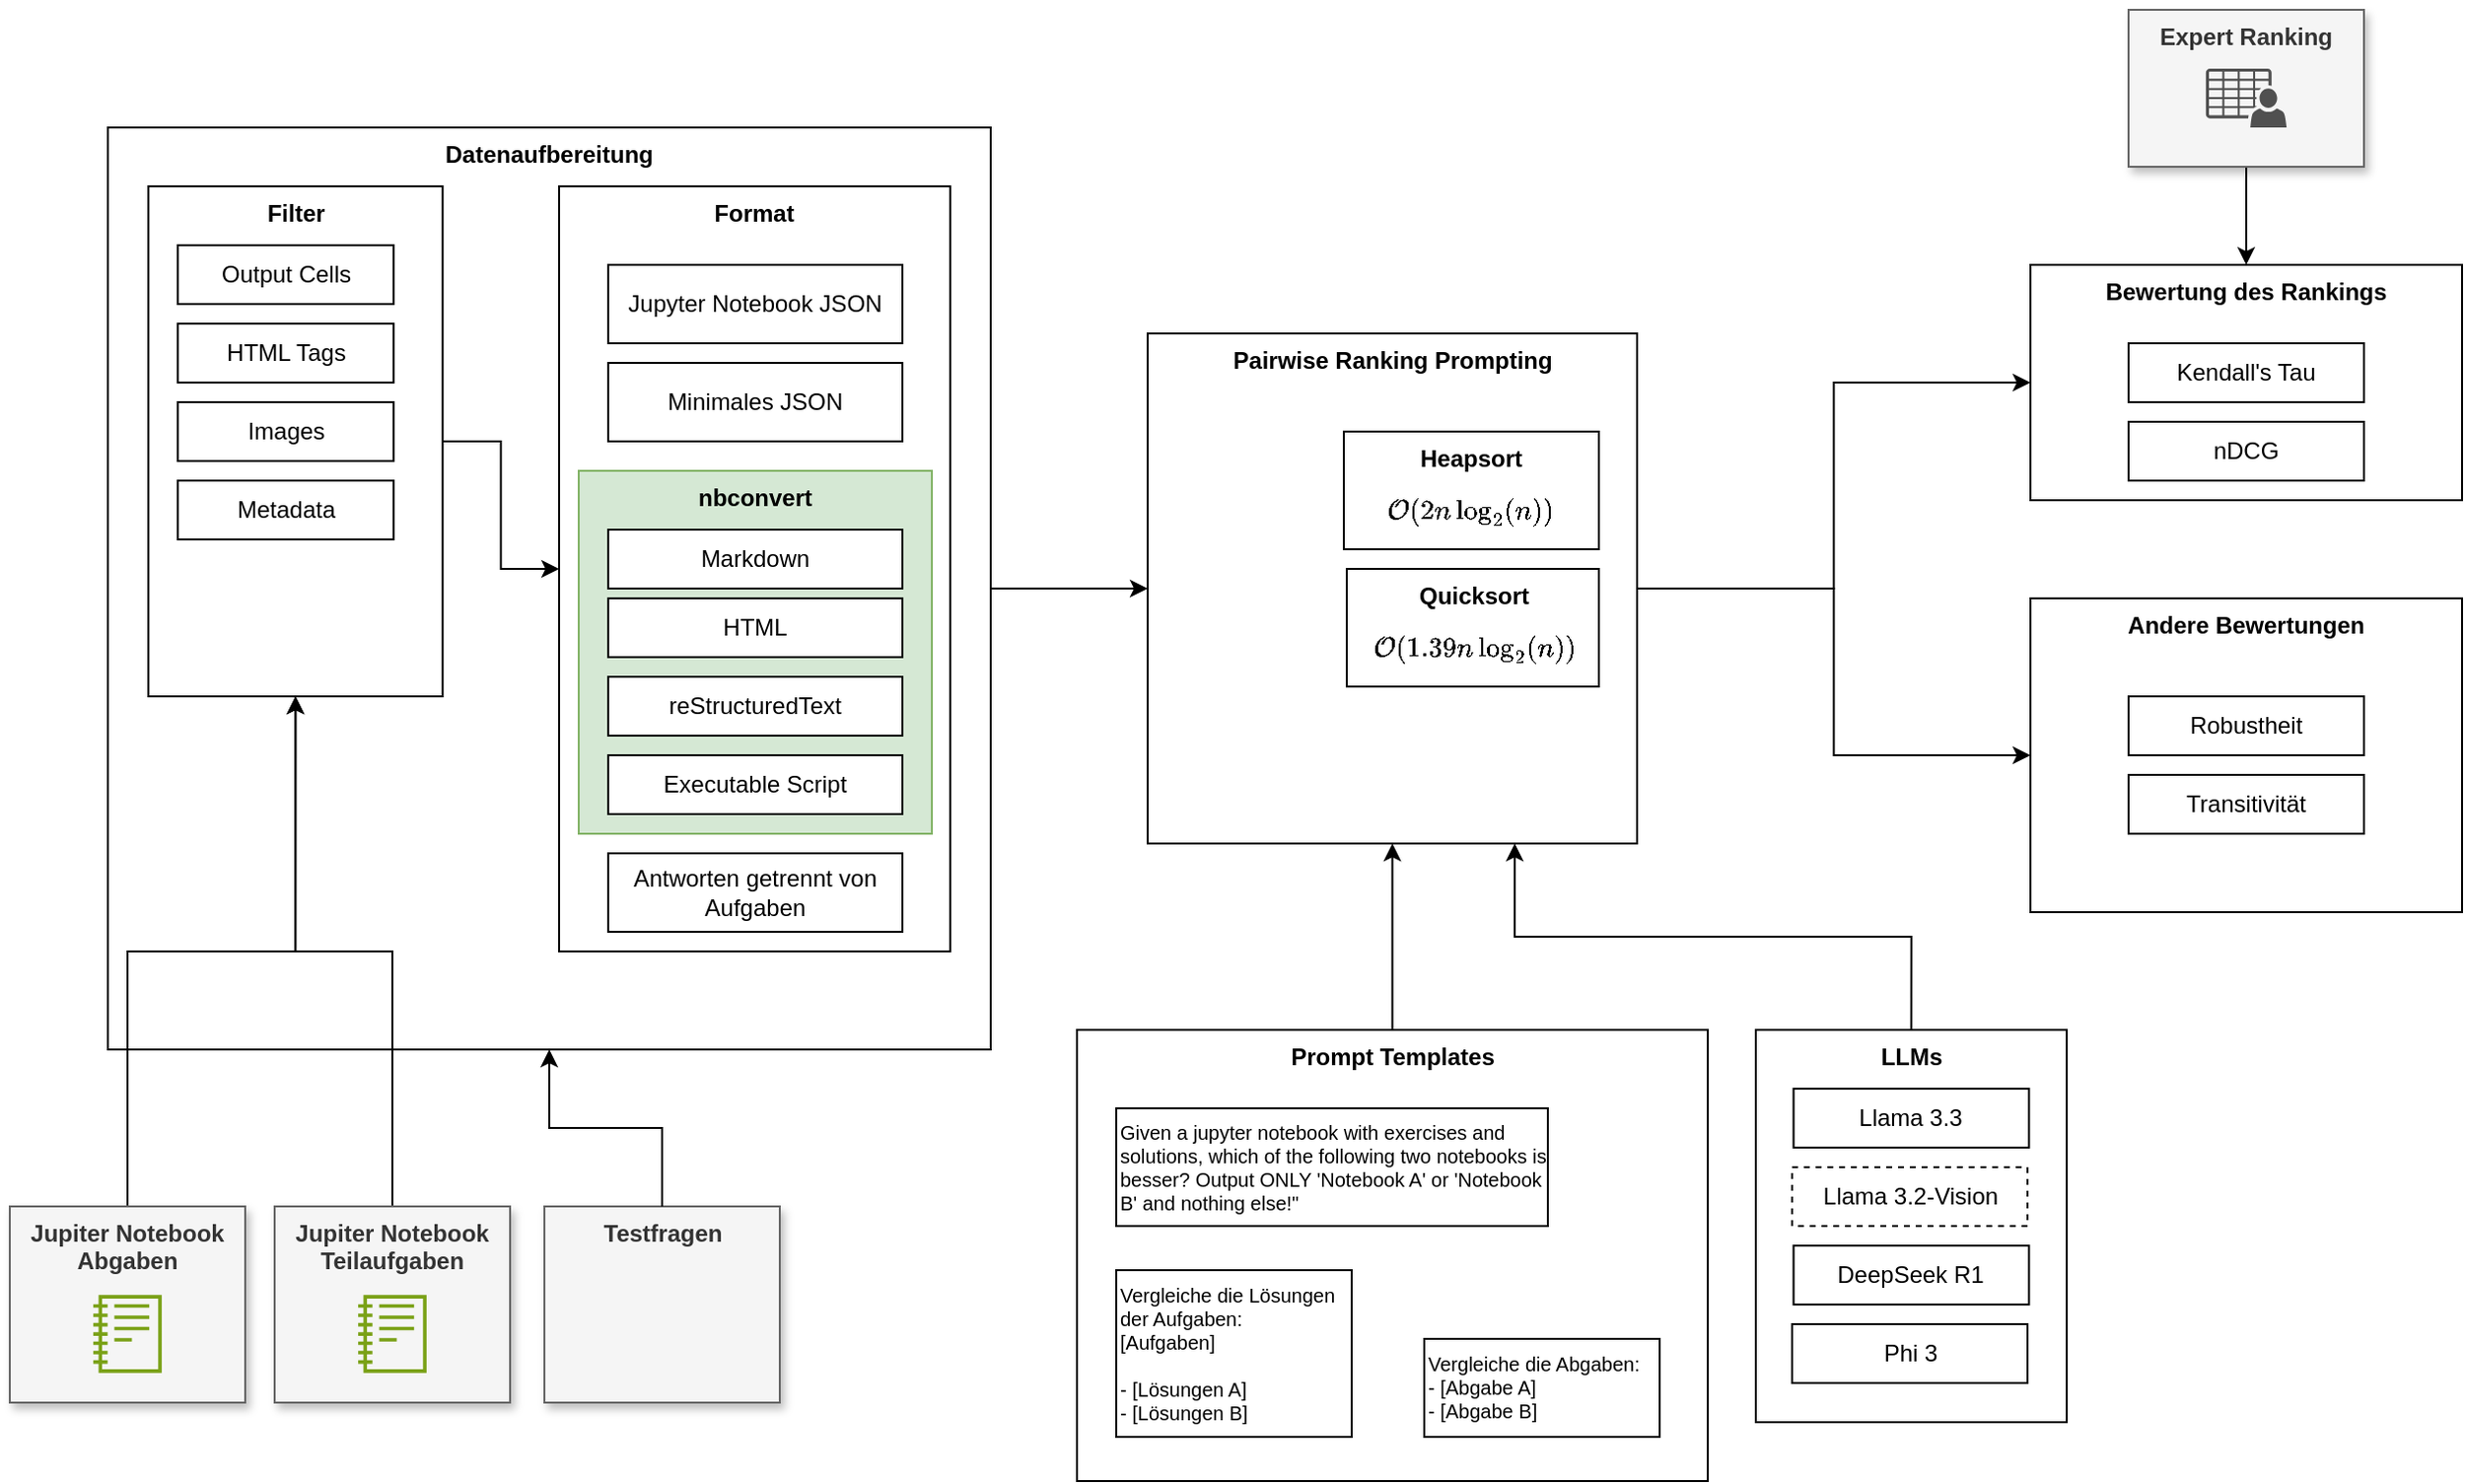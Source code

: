 <mxfile version="24.7.5">
  <diagram name="Seite-1" id="XbMkCpygi3XvUXHy25XV">
    <mxGraphModel dx="1434" dy="2124" grid="1" gridSize="10" guides="1" tooltips="1" connect="1" arrows="1" fold="1" page="1" pageScale="1" pageWidth="827" pageHeight="1169" math="1" shadow="0">
      <root>
        <mxCell id="0" />
        <mxCell id="1" parent="0" />
        <mxCell id="yV9gDIqXhEkNf9UsOYpS-5" style="edgeStyle=orthogonalEdgeStyle;rounded=0;orthogonalLoop=1;jettySize=auto;html=1;" parent="1" source="RPZ442iNLAQaTXjkwzto-3" target="RPZ442iNLAQaTXjkwzto-9" edge="1">
          <mxGeometry relative="1" as="geometry" />
        </mxCell>
        <mxCell id="RPZ442iNLAQaTXjkwzto-3" value="Datenaufbereitung" style="rounded=0;whiteSpace=wrap;html=1;verticalAlign=top;fontStyle=1" parent="1" vertex="1">
          <mxGeometry x="140" y="-160" width="450" height="470" as="geometry" />
        </mxCell>
        <mxCell id="yV9gDIqXhEkNf9UsOYpS-2" value="Format" style="rounded=0;whiteSpace=wrap;html=1;verticalAlign=top;fontStyle=1" parent="1" vertex="1">
          <mxGeometry x="370" y="-130" width="199.36" height="390" as="geometry" />
        </mxCell>
        <mxCell id="o4viYqAveFwUkykEKWO6-8" style="edgeStyle=orthogonalEdgeStyle;rounded=0;orthogonalLoop=1;jettySize=auto;html=1;entryX=0.5;entryY=1;entryDx=0;entryDy=0;" parent="1" source="RPZ442iNLAQaTXjkwzto-1" target="RPZ442iNLAQaTXjkwzto-15" edge="1">
          <mxGeometry relative="1" as="geometry" />
        </mxCell>
        <mxCell id="RPZ442iNLAQaTXjkwzto-5" value="Jupyter Notebook JSON" style="rounded=0;whiteSpace=wrap;html=1;" parent="1" vertex="1">
          <mxGeometry x="395" y="-90" width="150" height="40" as="geometry" />
        </mxCell>
        <mxCell id="RPZ442iNLAQaTXjkwzto-8" value="Minimales JSON" style="rounded=0;whiteSpace=wrap;html=1;" parent="1" vertex="1">
          <mxGeometry x="395" y="-40" width="150" height="40" as="geometry" />
        </mxCell>
        <mxCell id="o4viYqAveFwUkykEKWO6-1" style="edgeStyle=orthogonalEdgeStyle;rounded=0;orthogonalLoop=1;jettySize=auto;html=1;" parent="1" source="RPZ442iNLAQaTXjkwzto-9" target="RPZ442iNLAQaTXjkwzto-10" edge="1">
          <mxGeometry relative="1" as="geometry" />
        </mxCell>
        <mxCell id="o4viYqAveFwUkykEKWO6-17" style="edgeStyle=orthogonalEdgeStyle;rounded=0;orthogonalLoop=1;jettySize=auto;html=1;" parent="1" source="RPZ442iNLAQaTXjkwzto-9" target="o4viYqAveFwUkykEKWO6-13" edge="1">
          <mxGeometry relative="1" as="geometry" />
        </mxCell>
        <mxCell id="RPZ442iNLAQaTXjkwzto-9" value="Pairwise Ranking Prompting" style="rounded=0;whiteSpace=wrap;html=1;verticalAlign=top;fontStyle=1" parent="1" vertex="1">
          <mxGeometry x="670" y="-55" width="249.5" height="260" as="geometry" />
        </mxCell>
        <mxCell id="RPZ442iNLAQaTXjkwzto-10" value="Bewertung des Rankings" style="rounded=0;whiteSpace=wrap;html=1;verticalAlign=top;fontStyle=1" parent="1" vertex="1">
          <mxGeometry x="1120" y="-90" width="220" height="120" as="geometry" />
        </mxCell>
        <mxCell id="RPZ442iNLAQaTXjkwzto-11" value="Kendall&#39;s Tau" style="rounded=0;whiteSpace=wrap;html=1;" parent="1" vertex="1">
          <mxGeometry x="1170" y="-50" width="120" height="30" as="geometry" />
        </mxCell>
        <mxCell id="RPZ442iNLAQaTXjkwzto-12" value="nDCG" style="rounded=0;whiteSpace=wrap;html=1;" parent="1" vertex="1">
          <mxGeometry x="1170" y="-10" width="120" height="30" as="geometry" />
        </mxCell>
        <mxCell id="o4viYqAveFwUkykEKWO6-4" style="edgeStyle=orthogonalEdgeStyle;rounded=0;orthogonalLoop=1;jettySize=auto;html=1;entryX=0.5;entryY=1;entryDx=0;entryDy=0;" parent="1" source="RPZ442iNLAQaTXjkwzto-14" target="RPZ442iNLAQaTXjkwzto-9" edge="1">
          <mxGeometry relative="1" as="geometry" />
        </mxCell>
        <mxCell id="RPZ442iNLAQaTXjkwzto-14" value="Prompt Templates" style="rounded=0;whiteSpace=wrap;html=1;verticalAlign=top;fontStyle=1" parent="1" vertex="1">
          <mxGeometry x="634" y="300" width="321.5" height="230" as="geometry" />
        </mxCell>
        <mxCell id="yV9gDIqXhEkNf9UsOYpS-4" style="edgeStyle=orthogonalEdgeStyle;rounded=0;orthogonalLoop=1;jettySize=auto;html=1;entryX=0;entryY=0.5;entryDx=0;entryDy=0;" parent="1" source="RPZ442iNLAQaTXjkwzto-15" target="yV9gDIqXhEkNf9UsOYpS-2" edge="1">
          <mxGeometry relative="1" as="geometry" />
        </mxCell>
        <mxCell id="RPZ442iNLAQaTXjkwzto-15" value="Filter" style="rounded=0;whiteSpace=wrap;html=1;verticalAlign=top;fontStyle=1" parent="1" vertex="1">
          <mxGeometry x="160.64" y="-130" width="150" height="260" as="geometry" />
        </mxCell>
        <mxCell id="RPZ442iNLAQaTXjkwzto-17" value="Output Cells" style="rounded=0;whiteSpace=wrap;html=1;" parent="1" vertex="1">
          <mxGeometry x="175.64" y="-100" width="110" height="30" as="geometry" />
        </mxCell>
        <mxCell id="RPZ442iNLAQaTXjkwzto-18" value="HTML Tags" style="rounded=0;whiteSpace=wrap;html=1;" parent="1" vertex="1">
          <mxGeometry x="175.64" y="-60" width="110" height="30" as="geometry" />
        </mxCell>
        <mxCell id="RPZ442iNLAQaTXjkwzto-26" style="edgeStyle=orthogonalEdgeStyle;rounded=0;orthogonalLoop=1;jettySize=auto;html=1;entryX=0.5;entryY=0;entryDx=0;entryDy=0;" parent="1" source="RPZ442iNLAQaTXjkwzto-19" target="RPZ442iNLAQaTXjkwzto-10" edge="1">
          <mxGeometry relative="1" as="geometry" />
        </mxCell>
        <mxCell id="o4viYqAveFwUkykEKWO6-2" style="edgeStyle=orthogonalEdgeStyle;rounded=0;orthogonalLoop=1;jettySize=auto;html=1;entryX=0.75;entryY=1;entryDx=0;entryDy=0;exitX=0.5;exitY=0;exitDx=0;exitDy=0;" parent="1" source="RPZ442iNLAQaTXjkwzto-22" target="RPZ442iNLAQaTXjkwzto-9" edge="1">
          <mxGeometry relative="1" as="geometry" />
        </mxCell>
        <mxCell id="RPZ442iNLAQaTXjkwzto-22" value="LLMs" style="rounded=0;whiteSpace=wrap;html=1;verticalAlign=top;fontStyle=1" parent="1" vertex="1">
          <mxGeometry x="980" y="300" width="158.5" height="200" as="geometry" />
        </mxCell>
        <mxCell id="RPZ442iNLAQaTXjkwzto-23" value="DeepSeek R1" style="rounded=0;whiteSpace=wrap;html=1;" parent="1" vertex="1">
          <mxGeometry x="999.25" y="410" width="120" height="30" as="geometry" />
        </mxCell>
        <mxCell id="RPZ442iNLAQaTXjkwzto-24" value="Llama 3.2-Vision" style="rounded=0;whiteSpace=wrap;html=1;dashed=1;" parent="1" vertex="1">
          <mxGeometry x="998.5" y="370" width="120" height="30" as="geometry" />
        </mxCell>
        <mxCell id="RPZ442iNLAQaTXjkwzto-25" value="Llama 3.3" style="rounded=0;whiteSpace=wrap;html=1;" parent="1" vertex="1">
          <mxGeometry x="999.25" y="330" width="120" height="30" as="geometry" />
        </mxCell>
        <mxCell id="o4viYqAveFwUkykEKWO6-5" value="Heapsort&lt;div&gt;&lt;span style=&quot;font-weight: normal;&quot;&gt;$$\mathcal{O}(2n\log_2(n))$$&lt;/span&gt;&lt;/div&gt;" style="rounded=0;whiteSpace=wrap;html=1;fontStyle=1;verticalAlign=top;" parent="1" vertex="1">
          <mxGeometry x="770" y="-5" width="130" height="60" as="geometry" />
        </mxCell>
        <mxCell id="o4viYqAveFwUkykEKWO6-9" value="Images" style="rounded=0;whiteSpace=wrap;html=1;" parent="1" vertex="1">
          <mxGeometry x="175.64" y="-20" width="110" height="30" as="geometry" />
        </mxCell>
        <mxCell id="o4viYqAveFwUkykEKWO6-13" value="Andere Bewertungen" style="rounded=0;whiteSpace=wrap;html=1;verticalAlign=top;fontStyle=1" parent="1" vertex="1">
          <mxGeometry x="1120" y="80" width="220" height="160" as="geometry" />
        </mxCell>
        <mxCell id="o4viYqAveFwUkykEKWO6-14" value="Robustheit" style="rounded=0;whiteSpace=wrap;html=1;" parent="1" vertex="1">
          <mxGeometry x="1170" y="130" width="120" height="30" as="geometry" />
        </mxCell>
        <mxCell id="o4viYqAveFwUkykEKWO6-15" value="Transitivität" style="rounded=0;whiteSpace=wrap;html=1;" parent="1" vertex="1">
          <mxGeometry x="1170" y="170" width="120" height="30" as="geometry" />
        </mxCell>
        <mxCell id="o4viYqAveFwUkykEKWO6-20" style="edgeStyle=orthogonalEdgeStyle;rounded=0;orthogonalLoop=1;jettySize=auto;html=1;entryX=0.5;entryY=1;entryDx=0;entryDy=0;" parent="1" source="o4viYqAveFwUkykEKWO6-18" target="RPZ442iNLAQaTXjkwzto-15" edge="1">
          <mxGeometry relative="1" as="geometry" />
        </mxCell>
        <mxCell id="o4viYqAveFwUkykEKWO6-22" value="Phi 3" style="rounded=0;whiteSpace=wrap;html=1;" parent="1" vertex="1">
          <mxGeometry x="998.5" y="450" width="120" height="30" as="geometry" />
        </mxCell>
        <mxCell id="yV9gDIqXhEkNf9UsOYpS-1" value="Metadata" style="rounded=0;whiteSpace=wrap;html=1;" parent="1" vertex="1">
          <mxGeometry x="175.64" y="20" width="110" height="30" as="geometry" />
        </mxCell>
        <mxCell id="yV9gDIqXhEkNf9UsOYpS-3" value="Antworten getrennt von Aufgaben" style="rounded=0;whiteSpace=wrap;html=1;" parent="1" vertex="1">
          <mxGeometry x="395" y="210" width="150" height="40" as="geometry" />
        </mxCell>
        <mxCell id="yV9gDIqXhEkNf9UsOYpS-6" value="&lt;div style=&quot;font-size: 10px;&quot;&gt;&lt;span style=&quot;background-color: initial;&quot;&gt;&lt;font style=&quot;font-size: 10px;&quot;&gt;Vergleiche die Lösungen der Aufgaben:&lt;/font&gt;&lt;/span&gt;&lt;/div&gt;&lt;div style=&quot;font-size: 10px;&quot;&gt;&lt;span style=&quot;background-color: initial;&quot;&gt;&lt;font style=&quot;font-size: 10px;&quot;&gt;[Aufgaben]&lt;/font&gt;&lt;/span&gt;&lt;/div&gt;&lt;div style=&quot;font-size: 10px;&quot;&gt;&lt;font style=&quot;font-size: 10px;&quot;&gt;&lt;br&gt;&lt;/font&gt;&lt;/div&gt;&lt;div style=&quot;font-size: 10px;&quot;&gt;&lt;font style=&quot;font-size: 10px;&quot;&gt;- [Lösungen A]&lt;/font&gt;&lt;/div&gt;&lt;div style=&quot;font-size: 10px;&quot;&gt;&lt;font style=&quot;font-size: 10px;&quot;&gt;- [Lösungen B]&lt;/font&gt;&lt;/div&gt;" style="rounded=0;whiteSpace=wrap;html=1;align=left;verticalAlign=top;" parent="1" vertex="1">
          <mxGeometry x="654" y="422.5" width="120" height="85" as="geometry" />
        </mxCell>
        <mxCell id="yV9gDIqXhEkNf9UsOYpS-7" value="&lt;div style=&quot;font-size: 10px;&quot;&gt;&lt;span style=&quot;background-color: initial;&quot;&gt;&lt;font style=&quot;font-size: 10px;&quot;&gt;Vergleiche die Abgaben:&lt;/font&gt;&lt;/span&gt;&lt;/div&gt;&lt;div style=&quot;font-size: 10px;&quot;&gt;&lt;span style=&quot;background-color: initial;&quot;&gt;- [Abgabe A]&lt;/span&gt;&lt;br&gt;&lt;/div&gt;&lt;div style=&quot;font-size: 10px;&quot;&gt;&lt;font style=&quot;font-size: 10px;&quot;&gt;- [Abgabe B]&lt;/font&gt;&lt;/div&gt;" style="rounded=0;whiteSpace=wrap;html=1;align=left;verticalAlign=top;" parent="1" vertex="1">
          <mxGeometry x="811" y="457.5" width="120" height="50" as="geometry" />
        </mxCell>
        <mxCell id="yV9gDIqXhEkNf9UsOYpS-10" value="Quicksort&lt;div&gt;&lt;span style=&quot;font-weight: normal;&quot;&gt;$$\mathcal{O}(1.39n\log_2(n))$$&lt;/span&gt;&lt;/div&gt;" style="rounded=0;whiteSpace=wrap;html=1;fontStyle=1;verticalAlign=top;" parent="1" vertex="1">
          <mxGeometry x="771.5" y="65" width="128.5" height="60" as="geometry" />
        </mxCell>
        <mxCell id="yV9gDIqXhEkNf9UsOYpS-11" value="" style="group" parent="1" vertex="1" connectable="0">
          <mxGeometry x="1170" y="-220" width="120" height="80" as="geometry" />
        </mxCell>
        <mxCell id="RPZ442iNLAQaTXjkwzto-19" value="Expert Ranking" style="rounded=0;whiteSpace=wrap;html=1;verticalAlign=top;fontStyle=1;fillColor=#f5f5f5;strokeColor=#666666;fontColor=#333333;glass=0;shadow=1;" parent="yV9gDIqXhEkNf9UsOYpS-11" vertex="1">
          <mxGeometry width="120" height="80" as="geometry" />
        </mxCell>
        <mxCell id="RPZ442iNLAQaTXjkwzto-21" value="" style="sketch=0;pointerEvents=1;shadow=0;dashed=0;html=1;strokeColor=none;fillColor=#505050;labelPosition=center;verticalLabelPosition=bottom;verticalAlign=top;outlineConnect=0;align=center;shape=mxgraph.office.users.csv_file;" parent="yV9gDIqXhEkNf9UsOYpS-11" vertex="1">
          <mxGeometry x="39.42" y="30" width="41.16" height="30" as="geometry" />
        </mxCell>
        <mxCell id="yV9gDIqXhEkNf9UsOYpS-12" value="" style="group" parent="1" vertex="1" connectable="0">
          <mxGeometry x="225" y="390" width="120" height="100" as="geometry" />
        </mxCell>
        <mxCell id="o4viYqAveFwUkykEKWO6-18" value="Jupiter Notebook Teilaufgaben" style="rounded=0;whiteSpace=wrap;html=1;verticalAlign=top;fontStyle=1;shadow=1;glass=0;strokeColor=#666666;align=center;fontFamily=Helvetica;fontSize=12;fontColor=#333333;fillColor=#f5f5f5;" parent="yV9gDIqXhEkNf9UsOYpS-12" vertex="1">
          <mxGeometry width="120" height="100" as="geometry" />
        </mxCell>
        <mxCell id="o4viYqAveFwUkykEKWO6-19" value="" style="sketch=0;outlineConnect=0;fontColor=#232F3E;gradientColor=none;fillColor=#7AA116;strokeColor=none;dashed=0;verticalLabelPosition=bottom;verticalAlign=top;align=center;html=1;fontSize=12;fontStyle=0;aspect=fixed;pointerEvents=1;shape=mxgraph.aws4.notebook;" parent="yV9gDIqXhEkNf9UsOYpS-12" vertex="1">
          <mxGeometry x="42.57" y="45" width="34.87" height="40" as="geometry" />
        </mxCell>
        <mxCell id="yV9gDIqXhEkNf9UsOYpS-13" value="" style="group" parent="1" vertex="1" connectable="0">
          <mxGeometry x="90" y="390" width="120" height="100" as="geometry" />
        </mxCell>
        <mxCell id="RPZ442iNLAQaTXjkwzto-1" value="Jupiter Notebook Abgaben" style="rounded=0;whiteSpace=wrap;html=1;verticalAlign=top;fontStyle=1;shadow=1;glass=0;strokeColor=#666666;align=center;fontFamily=Helvetica;fontSize=12;fontColor=#333333;fillColor=#f5f5f5;" parent="yV9gDIqXhEkNf9UsOYpS-13" vertex="1">
          <mxGeometry width="120" height="100" as="geometry" />
        </mxCell>
        <mxCell id="RPZ442iNLAQaTXjkwzto-2" value="" style="sketch=0;outlineConnect=0;fontColor=#232F3E;gradientColor=none;fillColor=#7AA116;strokeColor=none;dashed=0;verticalLabelPosition=bottom;verticalAlign=top;align=center;html=1;fontSize=12;fontStyle=0;aspect=fixed;pointerEvents=1;shape=mxgraph.aws4.notebook;" parent="yV9gDIqXhEkNf9UsOYpS-13" vertex="1">
          <mxGeometry x="42.57" y="45" width="34.87" height="40" as="geometry" />
        </mxCell>
        <mxCell id="yV9gDIqXhEkNf9UsOYpS-14" value="&lt;div style=&quot;font-size: 10px;&quot;&gt;&lt;span style=&quot;background-color: initial; font-size: 10px;&quot;&gt;&lt;font style=&quot;font-size: 10px;&quot;&gt;Given a jupyter notebook with exercises and solutions, which of the following two notebooks is besser? Output ONLY &#39;Notebook A&#39; or &#39;Notebook B&#39; and nothing else!&quot;&lt;/font&gt;&lt;/span&gt;&lt;/div&gt;" style="rounded=0;whiteSpace=wrap;html=1;align=left;verticalAlign=top;fontSize=10;" parent="1" vertex="1">
          <mxGeometry x="654" y="340" width="220" height="60" as="geometry" />
        </mxCell>
        <mxCell id="m8Ad-Qzj3JP9rXIA62wO-1" value="" style="group" parent="1" vertex="1" connectable="0">
          <mxGeometry x="362.5" y="390" width="120" height="100" as="geometry" />
        </mxCell>
        <mxCell id="m8Ad-Qzj3JP9rXIA62wO-2" value="Testfragen" style="rounded=0;whiteSpace=wrap;html=1;verticalAlign=top;fontStyle=1;shadow=1;glass=0;strokeColor=#666666;align=center;fontFamily=Helvetica;fontSize=12;fontColor=#333333;fillColor=#f5f5f5;" parent="m8Ad-Qzj3JP9rXIA62wO-1" vertex="1">
          <mxGeometry width="120" height="100" as="geometry" />
        </mxCell>
        <mxCell id="m8Ad-Qzj3JP9rXIA62wO-4" style="edgeStyle=orthogonalEdgeStyle;rounded=0;orthogonalLoop=1;jettySize=auto;html=1;" parent="1" source="m8Ad-Qzj3JP9rXIA62wO-2" target="RPZ442iNLAQaTXjkwzto-3" edge="1">
          <mxGeometry relative="1" as="geometry" />
        </mxCell>
        <mxCell id="RIOxnfL2hCdh181jWbsz-4" value="nbconvert" style="rounded=0;whiteSpace=wrap;html=1;fillColor=#d5e8d4;strokeColor=#82b366;fontStyle=1;verticalAlign=top;" parent="1" vertex="1">
          <mxGeometry x="380" y="15" width="180" height="185" as="geometry" />
        </mxCell>
        <mxCell id="RIOxnfL2hCdh181jWbsz-3" value="Executable Script" style="rounded=0;whiteSpace=wrap;html=1;" parent="1" vertex="1">
          <mxGeometry x="395" y="160" width="150" height="30" as="geometry" />
        </mxCell>
        <mxCell id="RPZ442iNLAQaTXjkwzto-6" value="Markdown" style="rounded=0;whiteSpace=wrap;html=1;" parent="1" vertex="1">
          <mxGeometry x="395" y="45" width="150" height="30" as="geometry" />
        </mxCell>
        <mxCell id="RIOxnfL2hCdh181jWbsz-1" value="HTML" style="rounded=0;whiteSpace=wrap;html=1;" parent="1" vertex="1">
          <mxGeometry x="395" y="80" width="150" height="30" as="geometry" />
        </mxCell>
        <mxCell id="RIOxnfL2hCdh181jWbsz-2" value="reStructuredText" style="rounded=0;whiteSpace=wrap;html=1;" parent="1" vertex="1">
          <mxGeometry x="395" y="120" width="150" height="30" as="geometry" />
        </mxCell>
      </root>
    </mxGraphModel>
  </diagram>
</mxfile>
